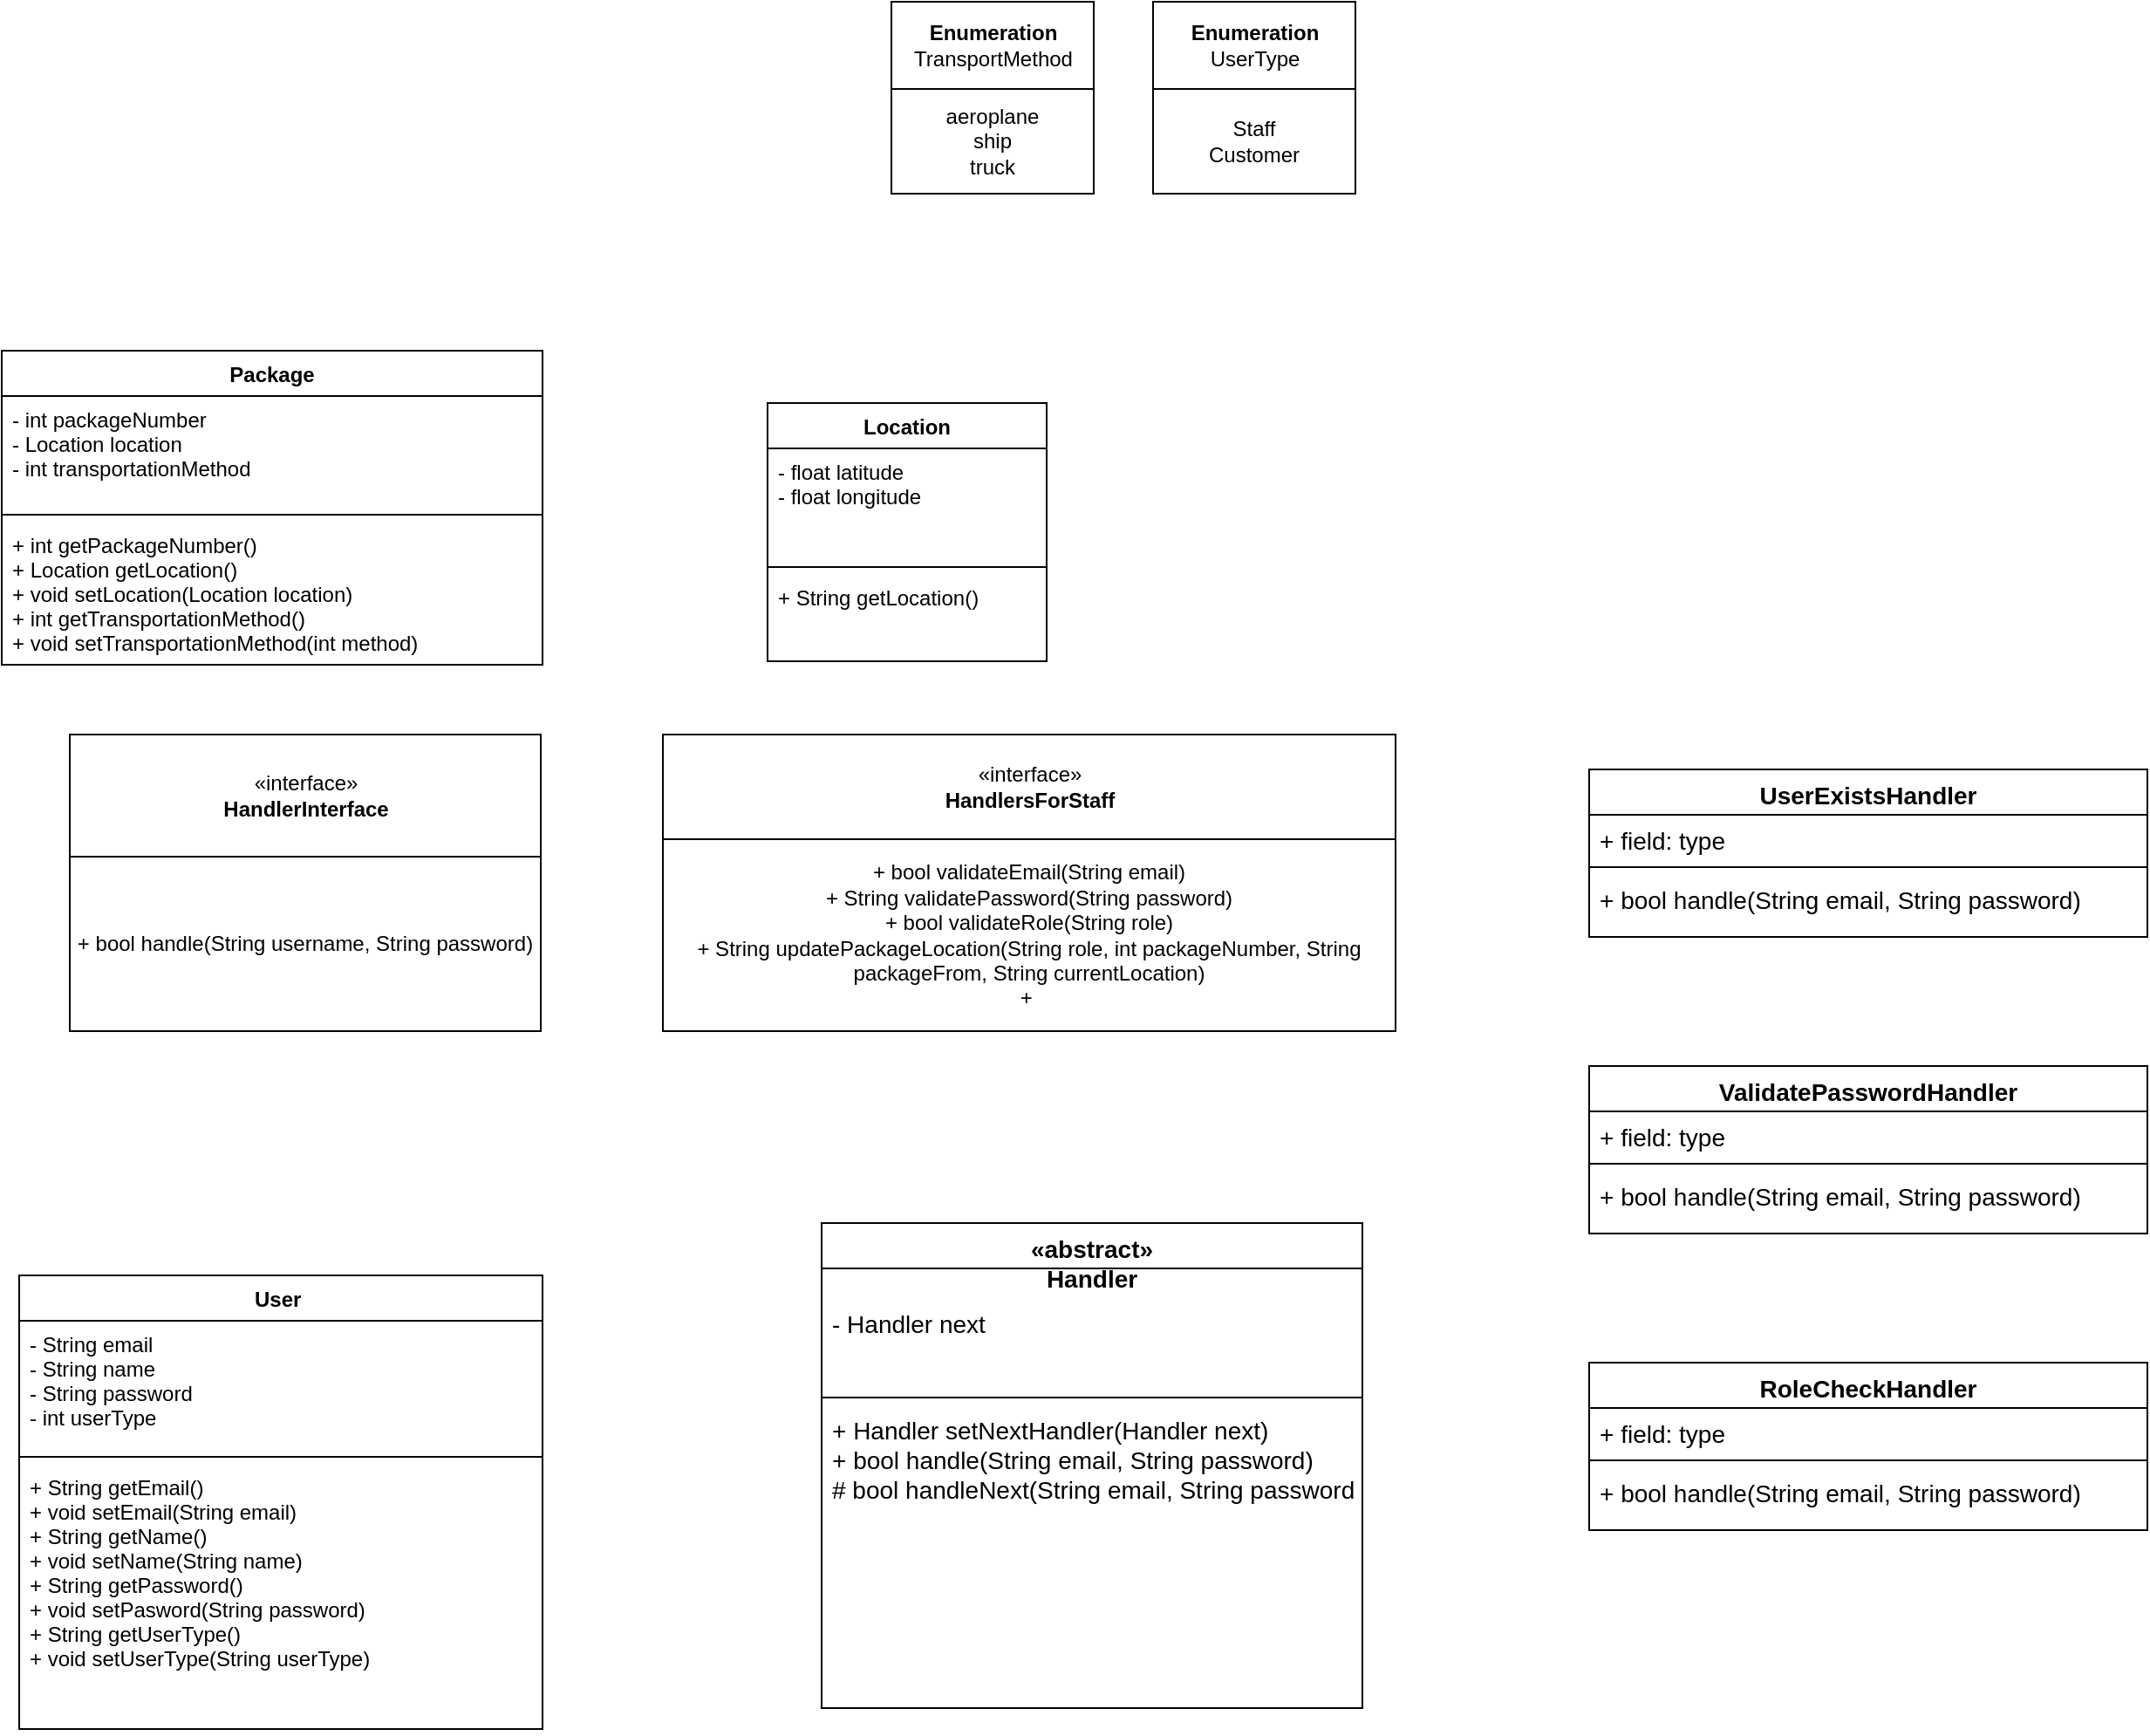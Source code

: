 <mxfile version="17.4.6" type="github" pages="3">
  <diagram id="C5RBs43oDa-KdzZeNtuy" name="Chain of Responsibility">
    <mxGraphModel dx="1354" dy="756" grid="1" gridSize="10" guides="1" tooltips="1" connect="1" arrows="1" fold="1" page="1" pageScale="1" pageWidth="827" pageHeight="1169" math="0" shadow="0">
      <root>
        <mxCell id="WIyWlLk6GJQsqaUBKTNV-0" />
        <mxCell id="WIyWlLk6GJQsqaUBKTNV-1" parent="WIyWlLk6GJQsqaUBKTNV-0" />
        <mxCell id="cyj-z0VjZUZghWz-tNcz-2" value="" style="group;movable=0;resizable=0;rotatable=0;deletable=0;editable=0;connectable=0;" parent="WIyWlLk6GJQsqaUBKTNV-1" vertex="1" connectable="0">
          <mxGeometry x="60" y="390" width="260" height="170" as="geometry" />
        </mxCell>
        <mxCell id="cyj-z0VjZUZghWz-tNcz-0" value="«interface»&lt;br&gt;&lt;b&gt;HandlerInterface&lt;/b&gt;" style="html=1;" parent="cyj-z0VjZUZghWz-tNcz-2" vertex="1">
          <mxGeometry x="-11" y="190" width="270" height="70" as="geometry" />
        </mxCell>
        <mxCell id="cyj-z0VjZUZghWz-tNcz-1" value="+ bool handle(String username, String password)" style="rounded=0;whiteSpace=wrap;html=1;" parent="cyj-z0VjZUZghWz-tNcz-2" vertex="1">
          <mxGeometry x="-11" y="260" width="270" height="100" as="geometry" />
        </mxCell>
        <mxCell id="cyj-z0VjZUZghWz-tNcz-10" value="Package" style="swimlane;fontStyle=1;align=center;verticalAlign=top;childLayout=stackLayout;horizontal=1;startSize=26;horizontalStack=0;resizeParent=1;resizeParentMax=0;resizeLast=0;collapsible=1;marginBottom=0;" parent="cyj-z0VjZUZghWz-tNcz-2" vertex="1">
          <mxGeometry x="-50" y="-30" width="310" height="180" as="geometry" />
        </mxCell>
        <mxCell id="cyj-z0VjZUZghWz-tNcz-11" value="- int packageNumber&#xa;- Location location&#xa;- int transportationMethod" style="text;strokeColor=none;fillColor=none;align=left;verticalAlign=top;spacingLeft=4;spacingRight=4;overflow=hidden;rotatable=0;points=[[0,0.5],[1,0.5]];portConstraint=eastwest;" parent="cyj-z0VjZUZghWz-tNcz-10" vertex="1">
          <mxGeometry y="26" width="310" height="64" as="geometry" />
        </mxCell>
        <mxCell id="cyj-z0VjZUZghWz-tNcz-12" value="" style="line;strokeWidth=1;fillColor=none;align=left;verticalAlign=middle;spacingTop=-1;spacingLeft=3;spacingRight=3;rotatable=0;labelPosition=right;points=[];portConstraint=eastwest;" parent="cyj-z0VjZUZghWz-tNcz-10" vertex="1">
          <mxGeometry y="90" width="310" height="8" as="geometry" />
        </mxCell>
        <mxCell id="cyj-z0VjZUZghWz-tNcz-13" value="+ int getPackageNumber()&#xa;+ Location getLocation()&#xa;+ void setLocation(Location location)&#xa;+ int getTransportationMethod()&#xa;+ void setTransportationMethod(int method)" style="text;strokeColor=none;fillColor=none;align=left;verticalAlign=top;spacingLeft=4;spacingRight=4;overflow=hidden;rotatable=0;points=[[0,0.5],[1,0.5]];portConstraint=eastwest;" parent="cyj-z0VjZUZghWz-tNcz-10" vertex="1">
          <mxGeometry y="98" width="310" height="82" as="geometry" />
        </mxCell>
        <mxCell id="cyj-z0VjZUZghWz-tNcz-3" value="" style="group" parent="WIyWlLk6GJQsqaUBKTNV-1" vertex="1" connectable="0">
          <mxGeometry x="389" y="580" width="420" height="170" as="geometry" />
        </mxCell>
        <mxCell id="cyj-z0VjZUZghWz-tNcz-4" value="«interface»&lt;br&gt;&lt;b&gt;HandlersForStaff&lt;/b&gt;" style="html=1;" parent="cyj-z0VjZUZghWz-tNcz-3" vertex="1">
          <mxGeometry width="420" height="60" as="geometry" />
        </mxCell>
        <mxCell id="cyj-z0VjZUZghWz-tNcz-5" value="+ bool validateEmail(String email)&lt;br&gt;+ String validatePassword(String password)&lt;br&gt;+ bool validateRole(String role)&lt;br&gt;+ String updatePackageLocation(String role, int packageNumber, String packageFrom, String currentLocation)&lt;br&gt;+&amp;nbsp;" style="rounded=0;whiteSpace=wrap;html=1;" parent="cyj-z0VjZUZghWz-tNcz-3" vertex="1">
          <mxGeometry y="60" width="420" height="110" as="geometry" />
        </mxCell>
        <mxCell id="cyj-z0VjZUZghWz-tNcz-14" value="Location" style="swimlane;fontStyle=1;align=center;verticalAlign=top;childLayout=stackLayout;horizontal=1;startSize=26;horizontalStack=0;resizeParent=1;resizeParentMax=0;resizeLast=0;collapsible=1;marginBottom=0;" parent="WIyWlLk6GJQsqaUBKTNV-1" vertex="1">
          <mxGeometry x="449" y="390" width="160" height="148" as="geometry" />
        </mxCell>
        <mxCell id="cyj-z0VjZUZghWz-tNcz-15" value="- float latitude&#xa;- float longitude" style="text;strokeColor=none;fillColor=none;align=left;verticalAlign=top;spacingLeft=4;spacingRight=4;overflow=hidden;rotatable=0;points=[[0,0.5],[1,0.5]];portConstraint=eastwest;" parent="cyj-z0VjZUZghWz-tNcz-14" vertex="1">
          <mxGeometry y="26" width="160" height="64" as="geometry" />
        </mxCell>
        <mxCell id="cyj-z0VjZUZghWz-tNcz-16" value="" style="line;strokeWidth=1;fillColor=none;align=left;verticalAlign=middle;spacingTop=-1;spacingLeft=3;spacingRight=3;rotatable=0;labelPosition=right;points=[];portConstraint=eastwest;" parent="cyj-z0VjZUZghWz-tNcz-14" vertex="1">
          <mxGeometry y="90" width="160" height="8" as="geometry" />
        </mxCell>
        <mxCell id="cyj-z0VjZUZghWz-tNcz-17" value="+ String getLocation()" style="text;strokeColor=none;fillColor=none;align=left;verticalAlign=top;spacingLeft=4;spacingRight=4;overflow=hidden;rotatable=0;points=[[0,0.5],[1,0.5]];portConstraint=eastwest;" parent="cyj-z0VjZUZghWz-tNcz-14" vertex="1">
          <mxGeometry y="98" width="160" height="50" as="geometry" />
        </mxCell>
        <mxCell id="cyj-z0VjZUZghWz-tNcz-18" value="User " style="swimlane;fontStyle=1;align=center;verticalAlign=top;childLayout=stackLayout;horizontal=1;startSize=26;horizontalStack=0;resizeParent=1;resizeParentMax=0;resizeLast=0;collapsible=1;marginBottom=0;" parent="WIyWlLk6GJQsqaUBKTNV-1" vertex="1">
          <mxGeometry x="20" y="890" width="300" height="260" as="geometry" />
        </mxCell>
        <mxCell id="cyj-z0VjZUZghWz-tNcz-19" value="- String email&#xa;- String name&#xa;- String password&#xa;- int userType&#xa;" style="text;strokeColor=none;fillColor=none;align=left;verticalAlign=top;spacingLeft=4;spacingRight=4;overflow=hidden;rotatable=0;points=[[0,0.5],[1,0.5]];portConstraint=eastwest;" parent="cyj-z0VjZUZghWz-tNcz-18" vertex="1">
          <mxGeometry y="26" width="300" height="74" as="geometry" />
        </mxCell>
        <mxCell id="cyj-z0VjZUZghWz-tNcz-20" value="" style="line;strokeWidth=1;fillColor=none;align=left;verticalAlign=middle;spacingTop=-1;spacingLeft=3;spacingRight=3;rotatable=0;labelPosition=right;points=[];portConstraint=eastwest;" parent="cyj-z0VjZUZghWz-tNcz-18" vertex="1">
          <mxGeometry y="100" width="300" height="8" as="geometry" />
        </mxCell>
        <mxCell id="cyj-z0VjZUZghWz-tNcz-21" value="+ String getEmail()&#xa;+ void setEmail(String email)&#xa;+ String getName()&#xa;+ void setName(String name)&#xa;+ String getPassword()&#xa;+ void setPasword(String password)&#xa;+ String getUserType()&#xa;+ void setUserType(String userType)" style="text;strokeColor=none;fillColor=none;align=left;verticalAlign=top;spacingLeft=4;spacingRight=4;overflow=hidden;rotatable=0;points=[[0,0.5],[1,0.5]];portConstraint=eastwest;" parent="cyj-z0VjZUZghWz-tNcz-18" vertex="1">
          <mxGeometry y="108" width="300" height="152" as="geometry" />
        </mxCell>
        <mxCell id="cyj-z0VjZUZghWz-tNcz-43" value="" style="group" parent="WIyWlLk6GJQsqaUBKTNV-1" vertex="1" connectable="0">
          <mxGeometry x="520" y="160" width="116" height="110" as="geometry" />
        </mxCell>
        <mxCell id="cyj-z0VjZUZghWz-tNcz-40" value="&lt;b&gt;Enumeration&lt;/b&gt;&lt;br&gt;TransportMethod" style="html=1;" parent="cyj-z0VjZUZghWz-tNcz-43" vertex="1">
          <mxGeometry width="116" height="50" as="geometry" />
        </mxCell>
        <mxCell id="cyj-z0VjZUZghWz-tNcz-41" value="aeroplane&lt;br&gt;ship&lt;br&gt;truck" style="whiteSpace=wrap;html=1;" parent="cyj-z0VjZUZghWz-tNcz-43" vertex="1">
          <mxGeometry y="50" width="116" height="60" as="geometry" />
        </mxCell>
        <mxCell id="cyj-z0VjZUZghWz-tNcz-44" value="" style="group" parent="WIyWlLk6GJQsqaUBKTNV-1" vertex="1" connectable="0">
          <mxGeometry x="670" y="160" width="116" height="110" as="geometry" />
        </mxCell>
        <mxCell id="cyj-z0VjZUZghWz-tNcz-45" value="&lt;b&gt;Enumeration&lt;/b&gt;&lt;br&gt;UserType" style="html=1;" parent="cyj-z0VjZUZghWz-tNcz-44" vertex="1">
          <mxGeometry width="116" height="50" as="geometry" />
        </mxCell>
        <mxCell id="cyj-z0VjZUZghWz-tNcz-46" value="Staff&lt;br&gt;Customer" style="whiteSpace=wrap;html=1;" parent="cyj-z0VjZUZghWz-tNcz-44" vertex="1">
          <mxGeometry y="50" width="116" height="60" as="geometry" />
        </mxCell>
        <mxCell id="HdfFLergtg26olv841UR-0" value="«abstract»&#xa;Handler" style="swimlane;fontStyle=1;align=center;verticalAlign=top;childLayout=stackLayout;horizontal=1;startSize=26;horizontalStack=0;resizeParent=1;resizeParentMax=0;resizeLast=0;collapsible=1;marginBottom=0;fontSize=14;" parent="WIyWlLk6GJQsqaUBKTNV-1" vertex="1">
          <mxGeometry x="480" y="860" width="310" height="278" as="geometry" />
        </mxCell>
        <mxCell id="HdfFLergtg26olv841UR-1" value="&#xa;- Handler next" style="text;strokeColor=none;fillColor=none;align=left;verticalAlign=top;spacingLeft=4;spacingRight=4;overflow=hidden;rotatable=0;points=[[0,0.5],[1,0.5]];portConstraint=eastwest;fontSize=14;" parent="HdfFLergtg26olv841UR-0" vertex="1">
          <mxGeometry y="26" width="310" height="70" as="geometry" />
        </mxCell>
        <mxCell id="HdfFLergtg26olv841UR-2" value="" style="line;strokeWidth=1;fillColor=none;align=left;verticalAlign=middle;spacingTop=-1;spacingLeft=3;spacingRight=3;rotatable=0;labelPosition=right;points=[];portConstraint=eastwest;fontSize=14;" parent="HdfFLergtg26olv841UR-0" vertex="1">
          <mxGeometry y="96" width="310" height="8" as="geometry" />
        </mxCell>
        <mxCell id="HdfFLergtg26olv841UR-3" value="+ Handler setNextHandler(Handler next)&#xa;+ bool handle(String email, String password)&#xa;# bool handleNext(String email, String password)" style="text;strokeColor=none;fillColor=none;align=left;verticalAlign=top;spacingLeft=4;spacingRight=4;overflow=hidden;rotatable=0;points=[[0,0.5],[1,0.5]];portConstraint=eastwest;fontSize=14;" parent="HdfFLergtg26olv841UR-0" vertex="1">
          <mxGeometry y="104" width="310" height="174" as="geometry" />
        </mxCell>
        <mxCell id="HdfFLergtg26olv841UR-4" value="UserExistsHandler" style="swimlane;fontStyle=1;align=center;verticalAlign=top;childLayout=stackLayout;horizontal=1;startSize=26;horizontalStack=0;resizeParent=1;resizeParentMax=0;resizeLast=0;collapsible=1;marginBottom=0;fontSize=14;" parent="WIyWlLk6GJQsqaUBKTNV-1" vertex="1">
          <mxGeometry x="920" y="600" width="320" height="96" as="geometry" />
        </mxCell>
        <mxCell id="HdfFLergtg26olv841UR-5" value="+ field: type" style="text;strokeColor=none;fillColor=none;align=left;verticalAlign=top;spacingLeft=4;spacingRight=4;overflow=hidden;rotatable=0;points=[[0,0.5],[1,0.5]];portConstraint=eastwest;fontSize=14;" parent="HdfFLergtg26olv841UR-4" vertex="1">
          <mxGeometry y="26" width="320" height="26" as="geometry" />
        </mxCell>
        <mxCell id="HdfFLergtg26olv841UR-6" value="" style="line;strokeWidth=1;fillColor=none;align=left;verticalAlign=middle;spacingTop=-1;spacingLeft=3;spacingRight=3;rotatable=0;labelPosition=right;points=[];portConstraint=eastwest;fontSize=14;" parent="HdfFLergtg26olv841UR-4" vertex="1">
          <mxGeometry y="52" width="320" height="8" as="geometry" />
        </mxCell>
        <mxCell id="HdfFLergtg26olv841UR-7" value="+ bool handle(String email, String password)" style="text;strokeColor=none;fillColor=none;align=left;verticalAlign=top;spacingLeft=4;spacingRight=4;overflow=hidden;rotatable=0;points=[[0,0.5],[1,0.5]];portConstraint=eastwest;fontSize=14;" parent="HdfFLergtg26olv841UR-4" vertex="1">
          <mxGeometry y="60" width="320" height="36" as="geometry" />
        </mxCell>
        <mxCell id="O83egdxsJPwLZoVS94ci-0" value="ValidatePasswordHandler" style="swimlane;fontStyle=1;align=center;verticalAlign=top;childLayout=stackLayout;horizontal=1;startSize=26;horizontalStack=0;resizeParent=1;resizeParentMax=0;resizeLast=0;collapsible=1;marginBottom=0;fontSize=14;" parent="WIyWlLk6GJQsqaUBKTNV-1" vertex="1">
          <mxGeometry x="920" y="770" width="320" height="96" as="geometry" />
        </mxCell>
        <mxCell id="O83egdxsJPwLZoVS94ci-1" value="+ field: type" style="text;strokeColor=none;fillColor=none;align=left;verticalAlign=top;spacingLeft=4;spacingRight=4;overflow=hidden;rotatable=0;points=[[0,0.5],[1,0.5]];portConstraint=eastwest;fontSize=14;" parent="O83egdxsJPwLZoVS94ci-0" vertex="1">
          <mxGeometry y="26" width="320" height="26" as="geometry" />
        </mxCell>
        <mxCell id="O83egdxsJPwLZoVS94ci-2" value="" style="line;strokeWidth=1;fillColor=none;align=left;verticalAlign=middle;spacingTop=-1;spacingLeft=3;spacingRight=3;rotatable=0;labelPosition=right;points=[];portConstraint=eastwest;fontSize=14;" parent="O83egdxsJPwLZoVS94ci-0" vertex="1">
          <mxGeometry y="52" width="320" height="8" as="geometry" />
        </mxCell>
        <mxCell id="O83egdxsJPwLZoVS94ci-3" value="+ bool handle(String email, String password)" style="text;strokeColor=none;fillColor=none;align=left;verticalAlign=top;spacingLeft=4;spacingRight=4;overflow=hidden;rotatable=0;points=[[0,0.5],[1,0.5]];portConstraint=eastwest;fontSize=14;" parent="O83egdxsJPwLZoVS94ci-0" vertex="1">
          <mxGeometry y="60" width="320" height="36" as="geometry" />
        </mxCell>
        <mxCell id="4ggAx7C0YqX8GgwOGYad-0" value="RoleCheckHandler" style="swimlane;fontStyle=1;align=center;verticalAlign=top;childLayout=stackLayout;horizontal=1;startSize=26;horizontalStack=0;resizeParent=1;resizeParentMax=0;resizeLast=0;collapsible=1;marginBottom=0;fontSize=14;" parent="WIyWlLk6GJQsqaUBKTNV-1" vertex="1">
          <mxGeometry x="920" y="940" width="320" height="96" as="geometry" />
        </mxCell>
        <mxCell id="4ggAx7C0YqX8GgwOGYad-1" value="+ field: type" style="text;strokeColor=none;fillColor=none;align=left;verticalAlign=top;spacingLeft=4;spacingRight=4;overflow=hidden;rotatable=0;points=[[0,0.5],[1,0.5]];portConstraint=eastwest;fontSize=14;" parent="4ggAx7C0YqX8GgwOGYad-0" vertex="1">
          <mxGeometry y="26" width="320" height="26" as="geometry" />
        </mxCell>
        <mxCell id="4ggAx7C0YqX8GgwOGYad-2" value="" style="line;strokeWidth=1;fillColor=none;align=left;verticalAlign=middle;spacingTop=-1;spacingLeft=3;spacingRight=3;rotatable=0;labelPosition=right;points=[];portConstraint=eastwest;fontSize=14;" parent="4ggAx7C0YqX8GgwOGYad-0" vertex="1">
          <mxGeometry y="52" width="320" height="8" as="geometry" />
        </mxCell>
        <mxCell id="4ggAx7C0YqX8GgwOGYad-3" value="+ bool handle(String email, String password)" style="text;strokeColor=none;fillColor=none;align=left;verticalAlign=top;spacingLeft=4;spacingRight=4;overflow=hidden;rotatable=0;points=[[0,0.5],[1,0.5]];portConstraint=eastwest;fontSize=14;" parent="4ggAx7C0YqX8GgwOGYad-0" vertex="1">
          <mxGeometry y="60" width="320" height="36" as="geometry" />
        </mxCell>
      </root>
    </mxGraphModel>
  </diagram>
  <diagram id="p0ZPCLanHvWfhputDumy" name="Page-2">
    <mxGraphModel dx="1422" dy="794" grid="1" gridSize="10" guides="1" tooltips="1" connect="1" arrows="1" fold="1" page="1" pageScale="1" pageWidth="850" pageHeight="1100" math="0" shadow="0">
      <root>
        <mxCell id="0" />
        <mxCell id="1" parent="0" />
        <mxCell id="NjzL8MiuOtKuMUMjUwra-14" value="" style="rounded=0;whiteSpace=wrap;html=1;" vertex="1" parent="1">
          <mxGeometry x="170" y="270" width="660" height="230" as="geometry" />
        </mxCell>
        <mxCell id="NjzL8MiuOtKuMUMjUwra-1" value="Request" style="rounded=0;whiteSpace=wrap;html=1;" vertex="1" parent="1">
          <mxGeometry x="40" y="360" width="120" height="60" as="geometry" />
        </mxCell>
        <mxCell id="NjzL8MiuOtKuMUMjUwra-3" value="" style="endArrow=classic;html=1;rounded=0;exitX=1;exitY=0.5;exitDx=0;exitDy=0;" edge="1" parent="1" source="NjzL8MiuOtKuMUMjUwra-1">
          <mxGeometry width="50" height="50" relative="1" as="geometry">
            <mxPoint x="400" y="430" as="sourcePoint" />
            <mxPoint x="240" y="390" as="targetPoint" />
          </mxGeometry>
        </mxCell>
        <mxCell id="NjzL8MiuOtKuMUMjUwra-4" value="Handle Email Validation" style="rounded=0;whiteSpace=wrap;html=1;" vertex="1" parent="1">
          <mxGeometry x="240" y="360" width="120" height="60" as="geometry" />
        </mxCell>
        <mxCell id="NjzL8MiuOtKuMUMjUwra-5" value="" style="endArrow=classic;html=1;rounded=0;exitX=1;exitY=0.5;exitDx=0;exitDy=0;" edge="1" parent="1" source="NjzL8MiuOtKuMUMjUwra-4">
          <mxGeometry width="50" height="50" relative="1" as="geometry">
            <mxPoint x="600" y="430" as="sourcePoint" />
            <mxPoint x="440" y="390" as="targetPoint" />
          </mxGeometry>
        </mxCell>
        <mxCell id="NjzL8MiuOtKuMUMjUwra-6" value="Handle Password Validation" style="rounded=0;whiteSpace=wrap;html=1;" vertex="1" parent="1">
          <mxGeometry x="440" y="360" width="120" height="60" as="geometry" />
        </mxCell>
        <mxCell id="NjzL8MiuOtKuMUMjUwra-7" value="" style="endArrow=classic;html=1;rounded=0;exitX=1;exitY=0.5;exitDx=0;exitDy=0;" edge="1" parent="1" source="NjzL8MiuOtKuMUMjUwra-6">
          <mxGeometry width="50" height="50" relative="1" as="geometry">
            <mxPoint x="800" y="430" as="sourcePoint" />
            <mxPoint x="640" y="390" as="targetPoint" />
          </mxGeometry>
        </mxCell>
        <mxCell id="NjzL8MiuOtKuMUMjUwra-8" value="Handle Role Validation" style="rounded=0;whiteSpace=wrap;html=1;" vertex="1" parent="1">
          <mxGeometry x="640" y="360" width="120" height="60" as="geometry" />
        </mxCell>
        <mxCell id="NjzL8MiuOtKuMUMjUwra-9" value="" style="endArrow=classic;html=1;rounded=0;exitX=1;exitY=0.5;exitDx=0;exitDy=0;entryX=0;entryY=0.5;entryDx=0;entryDy=0;" edge="1" parent="1" source="NjzL8MiuOtKuMUMjUwra-8" target="NjzL8MiuOtKuMUMjUwra-10">
          <mxGeometry width="50" height="50" relative="1" as="geometry">
            <mxPoint x="1000" y="430" as="sourcePoint" />
            <mxPoint x="840" y="390" as="targetPoint" />
          </mxGeometry>
        </mxCell>
        <mxCell id="NjzL8MiuOtKuMUMjUwra-10" value="&lt;blockquote style=&quot;margin: 0 0 0 40px ; border: none ; padding: 0px&quot;&gt;Update Package Location&lt;/blockquote&gt;" style="rounded=0;whiteSpace=wrap;html=1;" vertex="1" parent="1">
          <mxGeometry x="850" y="280" width="120" height="60" as="geometry" />
        </mxCell>
        <mxCell id="NjzL8MiuOtKuMUMjUwra-12" value="Retrieve Package Info" style="rounded=0;whiteSpace=wrap;html=1;" vertex="1" parent="1">
          <mxGeometry x="850" y="440" width="120" height="60" as="geometry" />
        </mxCell>
        <mxCell id="NjzL8MiuOtKuMUMjUwra-13" value="" style="endArrow=classic;html=1;rounded=0;exitX=1;exitY=0.5;exitDx=0;exitDy=0;entryX=0;entryY=0.5;entryDx=0;entryDy=0;" edge="1" parent="1" source="NjzL8MiuOtKuMUMjUwra-8" target="NjzL8MiuOtKuMUMjUwra-12">
          <mxGeometry width="50" height="50" relative="1" as="geometry">
            <mxPoint x="1210" y="510" as="sourcePoint" />
            <mxPoint x="890" y="570" as="targetPoint" />
          </mxGeometry>
        </mxCell>
        <mxCell id="NjzL8MiuOtKuMUMjUwra-15" value="&lt;font style=&quot;font-size: 14px&quot;&gt;Chain of Responsibility&lt;/font&gt;" style="text;html=1;align=center;verticalAlign=middle;resizable=0;points=[];autosize=1;strokeColor=none;fillColor=none;" vertex="1" parent="1">
          <mxGeometry x="420" y="240" width="160" height="20" as="geometry" />
        </mxCell>
        <mxCell id="NjzL8MiuOtKuMUMjUwra-16" value="Handle Error/Exception" style="text;html=1;strokeColor=none;fillColor=none;align=center;verticalAlign=middle;whiteSpace=wrap;rounded=0;fontSize=14;" vertex="1" parent="1">
          <mxGeometry x="210" y="550" width="180" height="30" as="geometry" />
        </mxCell>
        <mxCell id="NjzL8MiuOtKuMUMjUwra-17" value="&lt;span style=&quot;color: rgb(0, 0, 0); font-family: helvetica; font-size: 14px; font-style: normal; font-weight: 400; letter-spacing: normal; text-align: center; text-indent: 0px; text-transform: none; word-spacing: 0px; background-color: rgb(248, 249, 250); display: inline; float: none;&quot;&gt;Handle Error/Exception&lt;/span&gt;" style="text;whiteSpace=wrap;html=1;fontSize=14;" vertex="1" parent="1">
          <mxGeometry x="440" y="550" width="170" height="30" as="geometry" />
        </mxCell>
        <mxCell id="NjzL8MiuOtKuMUMjUwra-18" value="&lt;span style=&quot;color: rgb(0, 0, 0); font-family: helvetica; font-size: 14px; font-style: normal; font-weight: 400; letter-spacing: normal; text-align: center; text-indent: 0px; text-transform: none; word-spacing: 0px; background-color: rgb(248, 249, 250); display: inline; float: none;&quot;&gt;Handle Error/Exception&lt;/span&gt;" style="text;whiteSpace=wrap;html=1;fontSize=14;" vertex="1" parent="1">
          <mxGeometry x="640" y="550" width="170" height="30" as="geometry" />
        </mxCell>
        <mxCell id="NjzL8MiuOtKuMUMjUwra-19" value="" style="endArrow=classic;html=1;rounded=0;fontSize=14;exitX=0.425;exitY=1.033;exitDx=0;exitDy=0;exitPerimeter=0;" edge="1" parent="1" source="NjzL8MiuOtKuMUMjUwra-4">
          <mxGeometry width="50" height="50" relative="1" as="geometry">
            <mxPoint x="590" y="380" as="sourcePoint" />
            <mxPoint x="291" y="540" as="targetPoint" />
          </mxGeometry>
        </mxCell>
        <mxCell id="NjzL8MiuOtKuMUMjUwra-20" value="" style="endArrow=classic;html=1;rounded=0;fontSize=14;exitX=0.425;exitY=1.033;exitDx=0;exitDy=0;exitPerimeter=0;" edge="1" parent="1">
          <mxGeometry width="50" height="50" relative="1" as="geometry">
            <mxPoint x="510" y="420" as="sourcePoint" />
            <mxPoint x="510" y="538.02" as="targetPoint" />
          </mxGeometry>
        </mxCell>
        <mxCell id="NjzL8MiuOtKuMUMjUwra-21" value="" style="endArrow=classic;html=1;rounded=0;fontSize=14;exitX=0.425;exitY=1.033;exitDx=0;exitDy=0;exitPerimeter=0;" edge="1" parent="1">
          <mxGeometry width="50" height="50" relative="1" as="geometry">
            <mxPoint x="700" y="420" as="sourcePoint" />
            <mxPoint x="700" y="538.02" as="targetPoint" />
          </mxGeometry>
        </mxCell>
      </root>
    </mxGraphModel>
  </diagram>
  <diagram id="otWur2WPJ21rTFbDRPrZ" name="Final UML">
    <mxGraphModel dx="1422" dy="794" grid="1" gridSize="10" guides="1" tooltips="1" connect="1" arrows="1" fold="1" page="1" pageScale="1" pageWidth="850" pageHeight="1100" math="0" shadow="0">
      <root>
        <mxCell id="0" />
        <mxCell id="1" parent="0" />
        <mxCell id="FFa5N6bacRjldiAJ_zJj-1" value="Client" style="rounded=0;whiteSpace=wrap;html=1;fontSize=14;" parent="1" vertex="1">
          <mxGeometry x="40" y="80" width="120" height="60" as="geometry" />
        </mxCell>
        <mxCell id="_Wz7owzD4imnTU0yhq6j-1" value="«interface»&lt;br&gt;&lt;b&gt;Handler&lt;/b&gt;" style="html=1;" parent="1" vertex="1">
          <mxGeometry x="240" y="40" width="270" height="70" as="geometry" />
        </mxCell>
        <mxCell id="_Wz7owzD4imnTU0yhq6j-2" value="+ bool handle(String username, String password)" style="rounded=0;whiteSpace=wrap;html=1;" parent="1" vertex="1">
          <mxGeometry x="240" y="110" width="270" height="100" as="geometry" />
        </mxCell>
        <mxCell id="0srOOCT5m3BE5MQQgk_T-1" value="«abstract» BaseHandler" style="swimlane;fontStyle=1;align=center;verticalAlign=top;childLayout=stackLayout;horizontal=1;startSize=30;horizontalStack=0;resizeParent=1;resizeParentMax=0;resizeLast=0;collapsible=1;marginBottom=0;fontSize=14;" parent="1" vertex="1">
          <mxGeometry x="240" y="280" width="310" height="250" as="geometry" />
        </mxCell>
        <mxCell id="0srOOCT5m3BE5MQQgk_T-2" value="- Handler next" style="text;strokeColor=none;fillColor=none;align=left;verticalAlign=top;spacingLeft=4;spacingRight=4;overflow=hidden;rotatable=0;points=[[0,0.5],[1,0.5]];portConstraint=eastwest;fontSize=14;" parent="0srOOCT5m3BE5MQQgk_T-1" vertex="1">
          <mxGeometry y="30" width="310" height="70" as="geometry" />
        </mxCell>
        <mxCell id="0srOOCT5m3BE5MQQgk_T-3" value="" style="line;strokeWidth=1;fillColor=none;align=left;verticalAlign=middle;spacingTop=-1;spacingLeft=3;spacingRight=3;rotatable=0;labelPosition=right;points=[];portConstraint=eastwest;fontSize=14;" parent="0srOOCT5m3BE5MQQgk_T-1" vertex="1">
          <mxGeometry y="100" width="310" height="70" as="geometry" />
        </mxCell>
        <mxCell id="0srOOCT5m3BE5MQQgk_T-4" value="+ Handler setNextHandler(Handler next)&#xa;+ bool handle(String email, String password)&#xa;# bool handleNext(String email, String password)" style="text;strokeColor=none;fillColor=none;align=left;verticalAlign=top;spacingLeft=4;spacingRight=4;overflow=hidden;rotatable=0;points=[[0,0.5],[1,0.5]];portConstraint=eastwest;fontSize=14;" parent="0srOOCT5m3BE5MQQgk_T-1" vertex="1">
          <mxGeometry y="170" width="310" height="80" as="geometry" />
        </mxCell>
        <mxCell id="0srOOCT5m3BE5MQQgk_T-5" value="Use" style="endArrow=open;endSize=12;dashed=1;html=1;rounded=0;fontSize=14;exitX=0.426;exitY=-0.011;exitDx=0;exitDy=0;exitPerimeter=0;entryX=0.5;entryY=1;entryDx=0;entryDy=0;" parent="1" source="0srOOCT5m3BE5MQQgk_T-1" target="_Wz7owzD4imnTU0yhq6j-2" edge="1">
          <mxGeometry width="160" relative="1" as="geometry">
            <mxPoint x="380" y="480" as="sourcePoint" />
            <mxPoint x="370" y="220" as="targetPoint" />
          </mxGeometry>
        </mxCell>
        <mxCell id="BcITJbNtXPjuCZlN1hM3-1" value="UserExistsHandler" style="swimlane;fontStyle=1;align=center;verticalAlign=top;childLayout=stackLayout;horizontal=1;startSize=26;horizontalStack=0;resizeParent=1;resizeParentMax=0;resizeLast=0;collapsible=1;marginBottom=0;fontSize=14;" parent="1" vertex="1">
          <mxGeometry x="20" y="620" width="320" height="96" as="geometry" />
        </mxCell>
        <mxCell id="BcITJbNtXPjuCZlN1hM3-2" value="+ field: type" style="text;strokeColor=none;fillColor=none;align=left;verticalAlign=top;spacingLeft=4;spacingRight=4;overflow=hidden;rotatable=0;points=[[0,0.5],[1,0.5]];portConstraint=eastwest;fontSize=14;" parent="BcITJbNtXPjuCZlN1hM3-1" vertex="1">
          <mxGeometry y="26" width="320" height="26" as="geometry" />
        </mxCell>
        <mxCell id="BcITJbNtXPjuCZlN1hM3-3" value="" style="line;strokeWidth=1;fillColor=none;align=left;verticalAlign=middle;spacingTop=-1;spacingLeft=3;spacingRight=3;rotatable=0;labelPosition=right;points=[];portConstraint=eastwest;fontSize=14;" parent="BcITJbNtXPjuCZlN1hM3-1" vertex="1">
          <mxGeometry y="52" width="320" height="8" as="geometry" />
        </mxCell>
        <mxCell id="BcITJbNtXPjuCZlN1hM3-4" value="+ bool handle(String email, String password)" style="text;strokeColor=none;fillColor=none;align=left;verticalAlign=top;spacingLeft=4;spacingRight=4;overflow=hidden;rotatable=0;points=[[0,0.5],[1,0.5]];portConstraint=eastwest;fontSize=14;" parent="BcITJbNtXPjuCZlN1hM3-1" vertex="1">
          <mxGeometry y="60" width="320" height="36" as="geometry" />
        </mxCell>
        <mxCell id="BcITJbNtXPjuCZlN1hM3-5" value="Extends" style="endArrow=block;endSize=16;endFill=0;html=1;rounded=0;fontSize=14;entryX=-0.01;entryY=0.986;entryDx=0;entryDy=0;entryPerimeter=0;exitX=0.222;exitY=-0.031;exitDx=0;exitDy=0;exitPerimeter=0;" parent="1" source="BcITJbNtXPjuCZlN1hM3-1" target="0srOOCT5m3BE5MQQgk_T-4" edge="1">
          <mxGeometry width="160" relative="1" as="geometry">
            <mxPoint x="150" y="650" as="sourcePoint" />
            <mxPoint x="310" y="650" as="targetPoint" />
          </mxGeometry>
        </mxCell>
        <mxCell id="qop3O2mttNvPQfYEsp8q-1" value="ValidatePasswordHandler" style="swimlane;fontStyle=1;align=center;verticalAlign=top;childLayout=stackLayout;horizontal=1;startSize=26;horizontalStack=0;resizeParent=1;resizeParentMax=0;resizeLast=0;collapsible=1;marginBottom=0;fontSize=14;" parent="1" vertex="1">
          <mxGeometry x="360" y="620" width="320" height="96" as="geometry" />
        </mxCell>
        <mxCell id="qop3O2mttNvPQfYEsp8q-2" value="+ field: type" style="text;strokeColor=none;fillColor=none;align=left;verticalAlign=top;spacingLeft=4;spacingRight=4;overflow=hidden;rotatable=0;points=[[0,0.5],[1,0.5]];portConstraint=eastwest;fontSize=14;" parent="qop3O2mttNvPQfYEsp8q-1" vertex="1">
          <mxGeometry y="26" width="320" height="26" as="geometry" />
        </mxCell>
        <mxCell id="qop3O2mttNvPQfYEsp8q-3" value="" style="line;strokeWidth=1;fillColor=none;align=left;verticalAlign=middle;spacingTop=-1;spacingLeft=3;spacingRight=3;rotatable=0;labelPosition=right;points=[];portConstraint=eastwest;fontSize=14;" parent="qop3O2mttNvPQfYEsp8q-1" vertex="1">
          <mxGeometry y="52" width="320" height="8" as="geometry" />
        </mxCell>
        <mxCell id="qop3O2mttNvPQfYEsp8q-4" value="+ bool handle(String email, String password)" style="text;strokeColor=none;fillColor=none;align=left;verticalAlign=top;spacingLeft=4;spacingRight=4;overflow=hidden;rotatable=0;points=[[0,0.5],[1,0.5]];portConstraint=eastwest;fontSize=14;" parent="qop3O2mttNvPQfYEsp8q-1" vertex="1">
          <mxGeometry y="60" width="320" height="36" as="geometry" />
        </mxCell>
        <mxCell id="qop3O2mttNvPQfYEsp8q-5" value="Extends" style="endArrow=block;endSize=16;endFill=0;html=1;rounded=0;fontSize=14;entryX=0.594;entryY=1.017;entryDx=0;entryDy=0;exitX=0.356;exitY=0.021;exitDx=0;exitDy=0;exitPerimeter=0;entryPerimeter=0;" parent="1" source="qop3O2mttNvPQfYEsp8q-1" target="0srOOCT5m3BE5MQQgk_T-4" edge="1">
          <mxGeometry width="160" relative="1" as="geometry">
            <mxPoint x="590" y="620.004" as="sourcePoint" />
            <mxPoint x="738.96" y="547.928" as="targetPoint" />
          </mxGeometry>
        </mxCell>
        <mxCell id="PGxlf7fOoOstRI18fU5A-1" value="RoleCheckHandler" style="swimlane;fontStyle=1;align=center;verticalAlign=top;childLayout=stackLayout;horizontal=1;startSize=26;horizontalStack=0;resizeParent=1;resizeParentMax=0;resizeLast=0;collapsible=1;marginBottom=0;fontSize=14;" parent="1" vertex="1">
          <mxGeometry x="700" y="620" width="320" height="96" as="geometry" />
        </mxCell>
        <mxCell id="PGxlf7fOoOstRI18fU5A-2" value="+ field: type" style="text;strokeColor=none;fillColor=none;align=left;verticalAlign=top;spacingLeft=4;spacingRight=4;overflow=hidden;rotatable=0;points=[[0,0.5],[1,0.5]];portConstraint=eastwest;fontSize=14;" parent="PGxlf7fOoOstRI18fU5A-1" vertex="1">
          <mxGeometry y="26" width="320" height="26" as="geometry" />
        </mxCell>
        <mxCell id="PGxlf7fOoOstRI18fU5A-3" value="" style="line;strokeWidth=1;fillColor=none;align=left;verticalAlign=middle;spacingTop=-1;spacingLeft=3;spacingRight=3;rotatable=0;labelPosition=right;points=[];portConstraint=eastwest;fontSize=14;" parent="PGxlf7fOoOstRI18fU5A-1" vertex="1">
          <mxGeometry y="52" width="320" height="8" as="geometry" />
        </mxCell>
        <mxCell id="PGxlf7fOoOstRI18fU5A-4" value="+ bool handle(String email, String password)" style="text;strokeColor=none;fillColor=none;align=left;verticalAlign=top;spacingLeft=4;spacingRight=4;overflow=hidden;rotatable=0;points=[[0,0.5],[1,0.5]];portConstraint=eastwest;fontSize=14;" parent="PGxlf7fOoOstRI18fU5A-1" vertex="1">
          <mxGeometry y="60" width="320" height="36" as="geometry" />
        </mxCell>
        <mxCell id="PGxlf7fOoOstRI18fU5A-5" value="Extends" style="endArrow=block;endSize=16;endFill=0;html=1;rounded=0;fontSize=14;entryX=1;entryY=0.25;entryDx=0;entryDy=0;exitX=0.222;exitY=-0.031;exitDx=0;exitDy=0;exitPerimeter=0;entryPerimeter=0;" parent="1" target="0srOOCT5m3BE5MQQgk_T-4" edge="1">
          <mxGeometry width="160" relative="1" as="geometry">
            <mxPoint x="820" y="620.004" as="sourcePoint" />
            <mxPoint x="780" y="475" as="targetPoint" />
          </mxGeometry>
        </mxCell>
        <mxCell id="hAEmtSs_mm4udfY4H9ZR-1" value="Package" style="swimlane;fontStyle=1;align=center;verticalAlign=top;childLayout=stackLayout;horizontal=1;startSize=26;horizontalStack=0;resizeParent=1;resizeParentMax=0;resizeLast=0;collapsible=1;marginBottom=0;" parent="1" vertex="1">
          <mxGeometry x="965" y="230" width="310" height="180" as="geometry" />
        </mxCell>
        <mxCell id="hAEmtSs_mm4udfY4H9ZR-2" value="- int packageNumber&#xa;- Location location&#xa;- int transportationMethod" style="text;strokeColor=none;fillColor=none;align=left;verticalAlign=top;spacingLeft=4;spacingRight=4;overflow=hidden;rotatable=0;points=[[0,0.5],[1,0.5]];portConstraint=eastwest;" parent="hAEmtSs_mm4udfY4H9ZR-1" vertex="1">
          <mxGeometry y="26" width="310" height="64" as="geometry" />
        </mxCell>
        <mxCell id="hAEmtSs_mm4udfY4H9ZR-3" value="" style="line;strokeWidth=1;fillColor=none;align=left;verticalAlign=middle;spacingTop=-1;spacingLeft=3;spacingRight=3;rotatable=0;labelPosition=right;points=[];portConstraint=eastwest;" parent="hAEmtSs_mm4udfY4H9ZR-1" vertex="1">
          <mxGeometry y="90" width="310" height="8" as="geometry" />
        </mxCell>
        <mxCell id="hAEmtSs_mm4udfY4H9ZR-4" value="+ int getPackageNumber()&#xa;+ Location getLocation()&#xa;+ void setLocation(Location location)&#xa;+ int getTransportationMethod()&#xa;+ void setTransportationMethod(int method)" style="text;strokeColor=none;fillColor=none;align=left;verticalAlign=top;spacingLeft=4;spacingRight=4;overflow=hidden;rotatable=0;points=[[0,0.5],[1,0.5]];portConstraint=eastwest;" parent="hAEmtSs_mm4udfY4H9ZR-1" vertex="1">
          <mxGeometry y="98" width="310" height="82" as="geometry" />
        </mxCell>
        <mxCell id="tz8XTakZz6Zk9OQXBVut-1" value="Location" style="swimlane;fontStyle=1;align=center;verticalAlign=top;childLayout=stackLayout;horizontal=1;startSize=26;horizontalStack=0;resizeParent=1;resizeParentMax=0;resizeLast=0;collapsible=1;marginBottom=0;" parent="1" vertex="1">
          <mxGeometry x="1115" y="70" width="240" height="148" as="geometry" />
        </mxCell>
        <mxCell id="tz8XTakZz6Zk9OQXBVut-2" value="- String location" style="text;strokeColor=none;fillColor=none;align=left;verticalAlign=top;spacingLeft=4;spacingRight=4;overflow=hidden;rotatable=0;points=[[0,0.5],[1,0.5]];portConstraint=eastwest;" parent="tz8XTakZz6Zk9OQXBVut-1" vertex="1">
          <mxGeometry y="26" width="240" height="64" as="geometry" />
        </mxCell>
        <mxCell id="tz8XTakZz6Zk9OQXBVut-3" value="" style="line;strokeWidth=1;fillColor=none;align=left;verticalAlign=middle;spacingTop=-1;spacingLeft=3;spacingRight=3;rotatable=0;labelPosition=right;points=[];portConstraint=eastwest;" parent="tz8XTakZz6Zk9OQXBVut-1" vertex="1">
          <mxGeometry y="90" width="240" height="8" as="geometry" />
        </mxCell>
        <mxCell id="tz8XTakZz6Zk9OQXBVut-4" value="+ String getLocation()&#xa;+ void setLocation(String location)" style="text;strokeColor=none;fillColor=none;align=left;verticalAlign=top;spacingLeft=4;spacingRight=4;overflow=hidden;rotatable=0;points=[[0,0.5],[1,0.5]];portConstraint=eastwest;" parent="tz8XTakZz6Zk9OQXBVut-1" vertex="1">
          <mxGeometry y="98" width="240" height="50" as="geometry" />
        </mxCell>
        <mxCell id="rr0swaz7cRlBqUtbKK85-1" value="User " style="swimlane;fontStyle=1;align=center;verticalAlign=top;childLayout=stackLayout;horizontal=1;startSize=26;horizontalStack=0;resizeParent=1;resizeParentMax=0;resizeLast=0;collapsible=1;marginBottom=0;" parent="1" vertex="1">
          <mxGeometry x="1140" y="440" width="300" height="260" as="geometry" />
        </mxCell>
        <mxCell id="rr0swaz7cRlBqUtbKK85-2" value="- String email&#xa;- String password&#xa;- UserType userType&#xa;" style="text;strokeColor=none;fillColor=none;align=left;verticalAlign=top;spacingLeft=4;spacingRight=4;overflow=hidden;rotatable=0;points=[[0,0.5],[1,0.5]];portConstraint=eastwest;" parent="rr0swaz7cRlBqUtbKK85-1" vertex="1">
          <mxGeometry y="26" width="300" height="74" as="geometry" />
        </mxCell>
        <mxCell id="rr0swaz7cRlBqUtbKK85-3" value="" style="line;strokeWidth=1;fillColor=none;align=left;verticalAlign=middle;spacingTop=-1;spacingLeft=3;spacingRight=3;rotatable=0;labelPosition=right;points=[];portConstraint=eastwest;" parent="rr0swaz7cRlBqUtbKK85-1" vertex="1">
          <mxGeometry y="100" width="300" height="8" as="geometry" />
        </mxCell>
        <mxCell id="rr0swaz7cRlBqUtbKK85-4" value="+ String getEmail()&#xa;+ void setEmail(String email)&#xa;+ String getPassword()&#xa;+ void setPasword(String password)&#xa;+ String getUserType()&#xa;+ void setUserType(String userType)" style="text;strokeColor=none;fillColor=none;align=left;verticalAlign=top;spacingLeft=4;spacingRight=4;overflow=hidden;rotatable=0;points=[[0,0.5],[1,0.5]];portConstraint=eastwest;" parent="rr0swaz7cRlBqUtbKK85-1" vertex="1">
          <mxGeometry y="108" width="300" height="152" as="geometry" />
        </mxCell>
        <mxCell id="MUsQoXS8Kp3FrqYdgBrQ-1" value="" style="group" parent="1" vertex="1" connectable="0">
          <mxGeometry x="1340" y="240" width="116" height="110" as="geometry" />
        </mxCell>
        <mxCell id="MUsQoXS8Kp3FrqYdgBrQ-2" value="&lt;b&gt;Enumeration&lt;/b&gt;&lt;br&gt;TransportMethod" style="html=1;" parent="MUsQoXS8Kp3FrqYdgBrQ-1" vertex="1">
          <mxGeometry width="116" height="50" as="geometry" />
        </mxCell>
        <mxCell id="MUsQoXS8Kp3FrqYdgBrQ-3" value="aeroplane&lt;br&gt;ship&lt;br&gt;truck" style="whiteSpace=wrap;html=1;" parent="MUsQoXS8Kp3FrqYdgBrQ-1" vertex="1">
          <mxGeometry y="50" width="116" height="60" as="geometry" />
        </mxCell>
        <mxCell id="MUsQoXS8Kp3FrqYdgBrQ-4" value="" style="group" parent="1" vertex="1" connectable="0">
          <mxGeometry x="1490" y="240" width="116" height="110" as="geometry" />
        </mxCell>
        <mxCell id="MUsQoXS8Kp3FrqYdgBrQ-5" value="&lt;b&gt;Enumeration&lt;/b&gt;&lt;br&gt;UserType" style="html=1;" parent="MUsQoXS8Kp3FrqYdgBrQ-4" vertex="1">
          <mxGeometry width="116" height="50" as="geometry" />
        </mxCell>
        <mxCell id="MUsQoXS8Kp3FrqYdgBrQ-6" value="Staff&lt;br&gt;Customer" style="whiteSpace=wrap;html=1;" parent="MUsQoXS8Kp3FrqYdgBrQ-4" vertex="1">
          <mxGeometry y="50" width="116" height="60" as="geometry" />
        </mxCell>
        <mxCell id="jja-RJN0jUGoPcYpES7G-3" value="" style="endArrow=classic;html=1;rounded=0;fontSize=14;exitX=1;exitY=0.5;exitDx=0;exitDy=0;" parent="1" source="FFa5N6bacRjldiAJ_zJj-1" edge="1">
          <mxGeometry width="50" height="50" relative="1" as="geometry">
            <mxPoint x="800" y="490" as="sourcePoint" />
            <mxPoint x="220" y="110" as="targetPoint" />
          </mxGeometry>
        </mxCell>
        <mxCell id="ImdTXS83Y6dw-iiiufQJ-1" value="AuthenticationService" style="swimlane;fontStyle=1;align=center;verticalAlign=top;childLayout=stackLayout;horizontal=1;startSize=26;horizontalStack=0;resizeParent=1;resizeParentMax=0;resizeLast=0;collapsible=1;marginBottom=0;" parent="1" vertex="1">
          <mxGeometry x="340" y="810" width="410" height="140" as="geometry" />
        </mxCell>
        <mxCell id="ImdTXS83Y6dw-iiiufQJ-2" value="- Handler handler" style="text;strokeColor=none;fillColor=none;align=left;verticalAlign=top;spacingLeft=4;spacingRight=4;overflow=hidden;rotatable=0;points=[[0,0.5],[1,0.5]];portConstraint=eastwest;" parent="ImdTXS83Y6dw-iiiufQJ-1" vertex="1">
          <mxGeometry y="26" width="410" height="26" as="geometry" />
        </mxCell>
        <mxCell id="ImdTXS83Y6dw-iiiufQJ-3" value="" style="line;strokeWidth=1;fillColor=none;align=left;verticalAlign=middle;spacingTop=-1;spacingLeft=3;spacingRight=3;rotatable=0;labelPosition=right;points=[];portConstraint=eastwest;" parent="ImdTXS83Y6dw-iiiufQJ-1" vertex="1">
          <mxGeometry y="52" width="410" height="8" as="geometry" />
        </mxCell>
        <mxCell id="ImdTXS83Y6dw-iiiufQJ-4" value="+ bool login(String email, String password)" style="text;strokeColor=none;fillColor=none;align=left;verticalAlign=top;spacingLeft=4;spacingRight=4;overflow=hidden;rotatable=0;points=[[0,0.5],[1,0.5]];portConstraint=eastwest;" parent="ImdTXS83Y6dw-iiiufQJ-1" vertex="1">
          <mxGeometry y="60" width="410" height="80" as="geometry" />
        </mxCell>
        <mxCell id="ImdTXS83Y6dw-iiiufQJ-5" value="Database" style="swimlane;fontStyle=1;align=center;verticalAlign=top;childLayout=stackLayout;horizontal=1;startSize=26;horizontalStack=0;resizeParent=1;resizeParentMax=0;resizeLast=0;collapsible=1;marginBottom=0;" parent="1" vertex="1">
          <mxGeometry x="1050" y="800" width="410" height="210" as="geometry" />
        </mxCell>
        <mxCell id="ImdTXS83Y6dw-iiiufQJ-6" value="- ArrayList&lt;User&gt;&#xa;- ArrayList&lt;Package&gt;" style="text;strokeColor=none;fillColor=none;align=left;verticalAlign=top;spacingLeft=4;spacingRight=4;overflow=hidden;rotatable=0;points=[[0,0.5],[1,0.5]];portConstraint=eastwest;" parent="ImdTXS83Y6dw-iiiufQJ-5" vertex="1">
          <mxGeometry y="26" width="410" height="54" as="geometry" />
        </mxCell>
        <mxCell id="ImdTXS83Y6dw-iiiufQJ-7" value="" style="line;strokeWidth=1;fillColor=none;align=left;verticalAlign=middle;spacingTop=-1;spacingLeft=3;spacingRight=3;rotatable=0;labelPosition=right;points=[];portConstraint=eastwest;" parent="ImdTXS83Y6dw-iiiufQJ-5" vertex="1">
          <mxGeometry y="80" width="410" height="8" as="geometry" />
        </mxCell>
        <mxCell id="ImdTXS83Y6dw-iiiufQJ-8" value="+ bool isValidUser(email: String)&#xa;+ bool isValidPassword(password: String)&#xa;+ void addUser(user: User)&#xa;+ void addPackage(p: Package)&#xa;+ Package getPackage(packageNumber: int)&#xa;+ User getUser(email: String)&#xa;+ void updatePackageLocation(packageNumber: int, location: Location)&#xa;" style="text;strokeColor=none;fillColor=none;align=left;verticalAlign=top;spacingLeft=4;spacingRight=4;overflow=hidden;rotatable=0;points=[[0,0.5],[1,0.5]];portConstraint=eastwest;" parent="ImdTXS83Y6dw-iiiufQJ-5" vertex="1">
          <mxGeometry y="88" width="410" height="122" as="geometry" />
        </mxCell>
      </root>
    </mxGraphModel>
  </diagram>
</mxfile>
